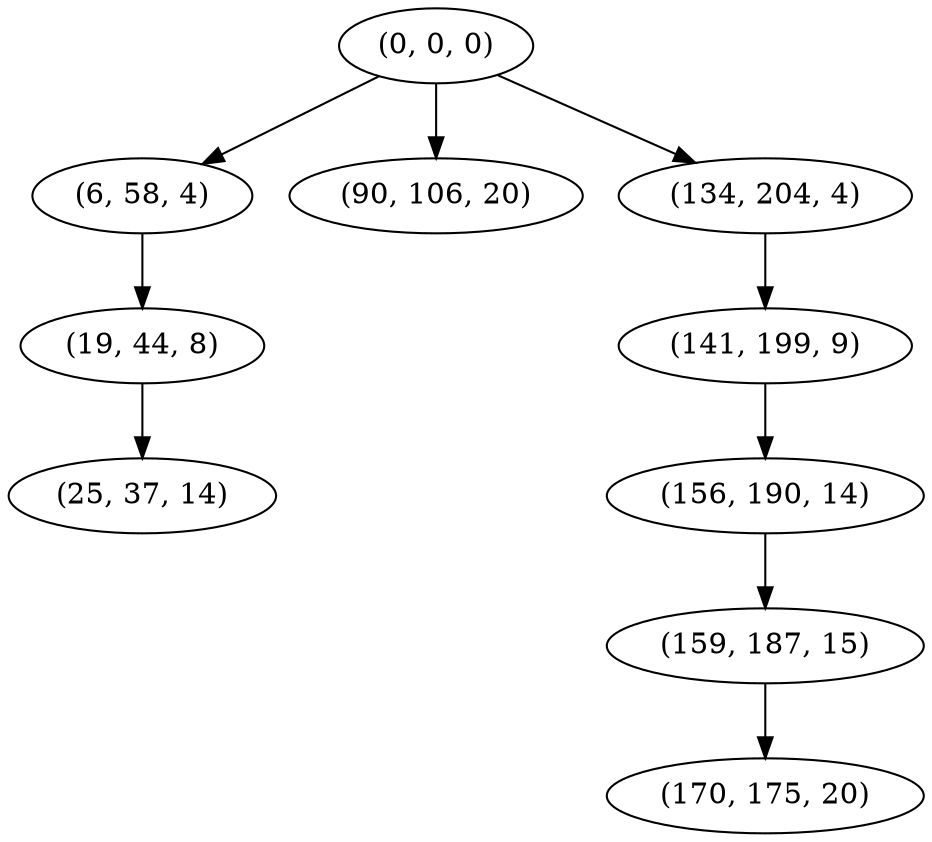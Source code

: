 digraph tree {
    "(0, 0, 0)";
    "(6, 58, 4)";
    "(19, 44, 8)";
    "(25, 37, 14)";
    "(90, 106, 20)";
    "(134, 204, 4)";
    "(141, 199, 9)";
    "(156, 190, 14)";
    "(159, 187, 15)";
    "(170, 175, 20)";
    "(0, 0, 0)" -> "(6, 58, 4)";
    "(0, 0, 0)" -> "(90, 106, 20)";
    "(0, 0, 0)" -> "(134, 204, 4)";
    "(6, 58, 4)" -> "(19, 44, 8)";
    "(19, 44, 8)" -> "(25, 37, 14)";
    "(134, 204, 4)" -> "(141, 199, 9)";
    "(141, 199, 9)" -> "(156, 190, 14)";
    "(156, 190, 14)" -> "(159, 187, 15)";
    "(159, 187, 15)" -> "(170, 175, 20)";
}
